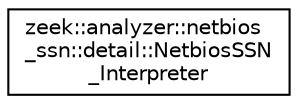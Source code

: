 digraph "Graphical Class Hierarchy"
{
 // LATEX_PDF_SIZE
  edge [fontname="Helvetica",fontsize="10",labelfontname="Helvetica",labelfontsize="10"];
  node [fontname="Helvetica",fontsize="10",shape=record];
  rankdir="LR";
  Node0 [label="zeek::analyzer::netbios\l_ssn::detail::NetbiosSSN\l_Interpreter",height=0.2,width=0.4,color="black", fillcolor="white", style="filled",URL="$db/d89/classzeek_1_1analyzer_1_1netbios__ssn_1_1detail_1_1NetbiosSSN__Interpreter.html",tooltip=" "];
}
